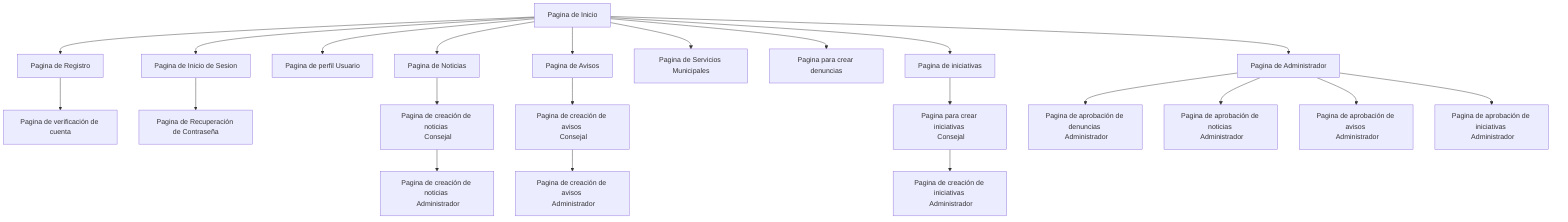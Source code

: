 graph TD;

  A[Pagina de Inicio] --> B[Pagina de Registro]
    B --> C[Pagina de verificación de cuenta]

    A --> D[Pagina de Inicio de Sesion]
    D --> E[Pagina de Recuperación de Contraseña]

    A --> F[Pagina de perfil Usuario]

    A --> G[Pagina de Noticias]
    G --> I[Pagina de creación de noticias <br> Consejal]
    I --> J[Pagina de creación de noticias <br> Administrador]

    A --> K[Pagina de Avisos]
    K --> L[Pagina de creación de avisos <br> Consejal]
    L --> M[Pagina de creación de avisos <br> Administrador]

    A --> N[Pagina de Servicios Municipales]

    A --> O[Pagina para crear denuncias]

    A --> P[Pagina de iniciativas]
    P --> Q[Pagina para crear iniciativas <br> Consejal]
    Q --> R[Pagina de creación de iniciativas <br> Administrador]

    A --> S[Pagina de Administrador]
    S --> T[Pagina de aprobación de denuncias <br> Administrador]
    S --> U[Pagina de aprobación de noticias <br> Administrador]
    S --> V[Pagina de aprobación de avisos <br> Administrador]
    S --> W[Pagina de aprobación de iniciativas <br> Administrador]